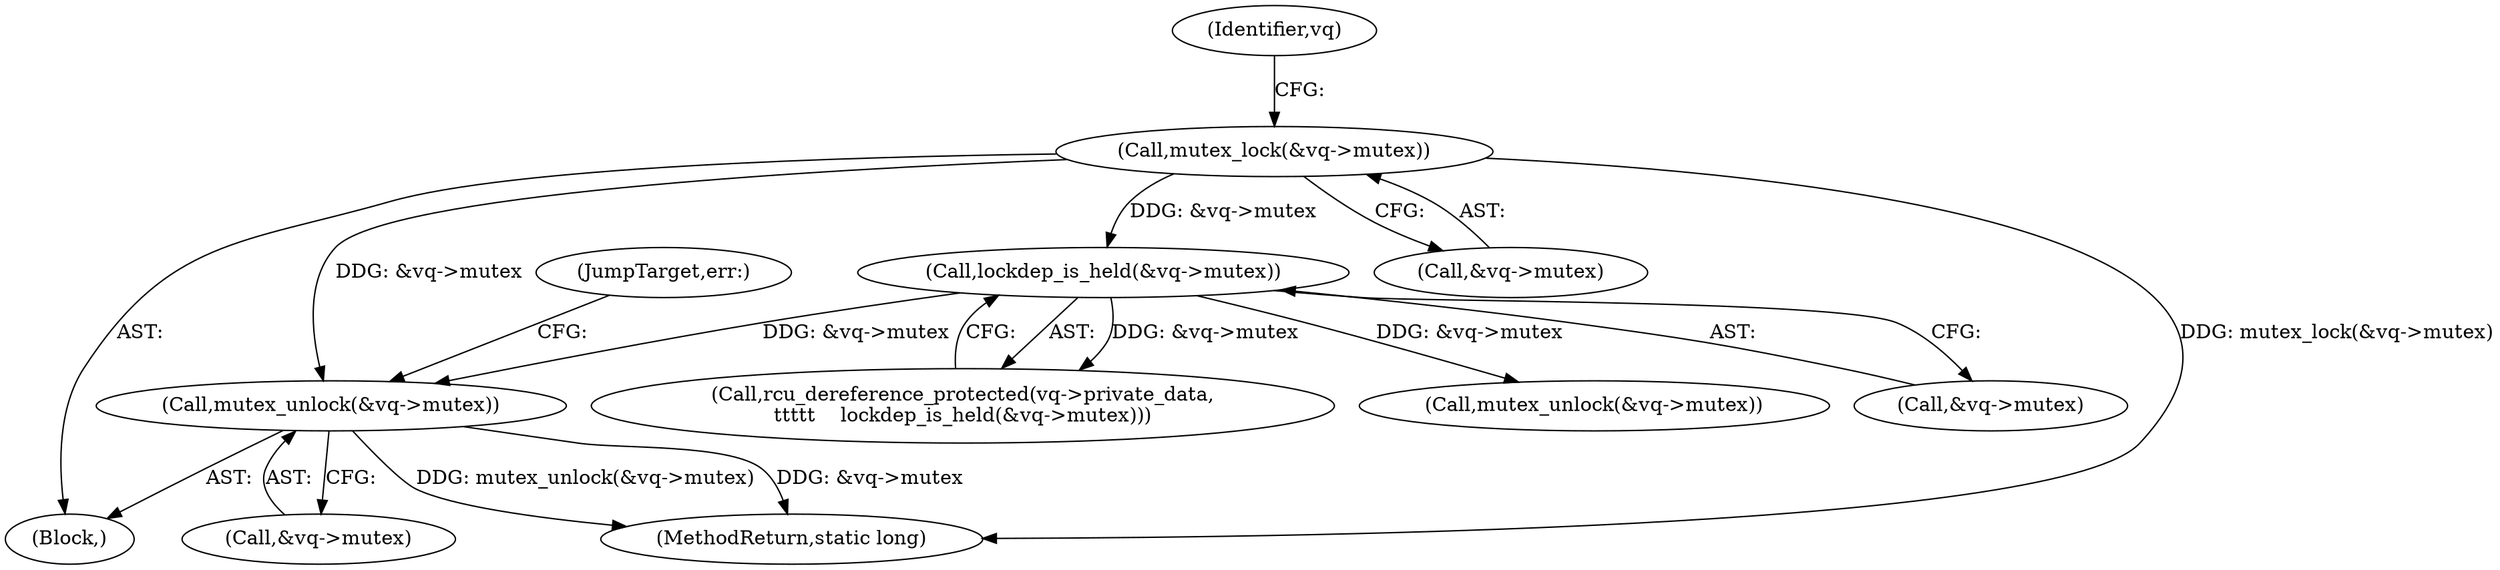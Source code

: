 digraph "0_linux_dd7633ecd553a5e304d349aa6f8eb8a0417098c5@API" {
"1000332" [label="(Call,mutex_unlock(&vq->mutex))"];
"1000196" [label="(Call,lockdep_is_held(&vq->mutex))"];
"1000162" [label="(Call,mutex_lock(&vq->mutex))"];
"1000271" [label="(Call,mutex_unlock(&vq->mutex))"];
"1000197" [label="(Call,&vq->mutex)"];
"1000163" [label="(Call,&vq->mutex)"];
"1000196" [label="(Call,lockdep_is_held(&vq->mutex))"];
"1000333" [label="(Call,&vq->mutex)"];
"1000332" [label="(Call,mutex_unlock(&vq->mutex))"];
"1000170" [label="(Identifier,vq)"];
"1000106" [label="(Block,)"];
"1000337" [label="(JumpTarget,err:)"];
"1000192" [label="(Call,rcu_dereference_protected(vq->private_data,\n\t\t\t\t\t    lockdep_is_held(&vq->mutex)))"];
"1000162" [label="(Call,mutex_lock(&vq->mutex))"];
"1000347" [label="(MethodReturn,static long)"];
"1000332" -> "1000106"  [label="AST: "];
"1000332" -> "1000333"  [label="CFG: "];
"1000333" -> "1000332"  [label="AST: "];
"1000337" -> "1000332"  [label="CFG: "];
"1000332" -> "1000347"  [label="DDG: &vq->mutex"];
"1000332" -> "1000347"  [label="DDG: mutex_unlock(&vq->mutex)"];
"1000196" -> "1000332"  [label="DDG: &vq->mutex"];
"1000162" -> "1000332"  [label="DDG: &vq->mutex"];
"1000196" -> "1000192"  [label="AST: "];
"1000196" -> "1000197"  [label="CFG: "];
"1000197" -> "1000196"  [label="AST: "];
"1000192" -> "1000196"  [label="CFG: "];
"1000196" -> "1000192"  [label="DDG: &vq->mutex"];
"1000162" -> "1000196"  [label="DDG: &vq->mutex"];
"1000196" -> "1000271"  [label="DDG: &vq->mutex"];
"1000162" -> "1000106"  [label="AST: "];
"1000162" -> "1000163"  [label="CFG: "];
"1000163" -> "1000162"  [label="AST: "];
"1000170" -> "1000162"  [label="CFG: "];
"1000162" -> "1000347"  [label="DDG: mutex_lock(&vq->mutex)"];
}
